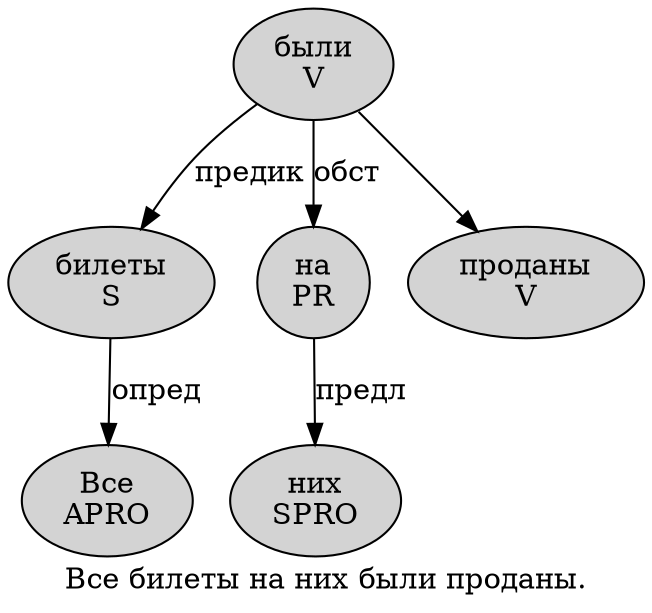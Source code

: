 digraph SENTENCE_1140 {
	graph [label="Все билеты на них были проданы."]
	node [style=filled]
		0 [label="Все
APRO" color="" fillcolor=lightgray penwidth=1 shape=ellipse]
		1 [label="билеты
S" color="" fillcolor=lightgray penwidth=1 shape=ellipse]
		2 [label="на
PR" color="" fillcolor=lightgray penwidth=1 shape=ellipse]
		3 [label="них
SPRO" color="" fillcolor=lightgray penwidth=1 shape=ellipse]
		4 [label="были
V" color="" fillcolor=lightgray penwidth=1 shape=ellipse]
		5 [label="проданы
V" color="" fillcolor=lightgray penwidth=1 shape=ellipse]
			1 -> 0 [label="опред"]
			4 -> 1 [label="предик"]
			4 -> 2 [label="обст"]
			4 -> 5
			2 -> 3 [label="предл"]
}